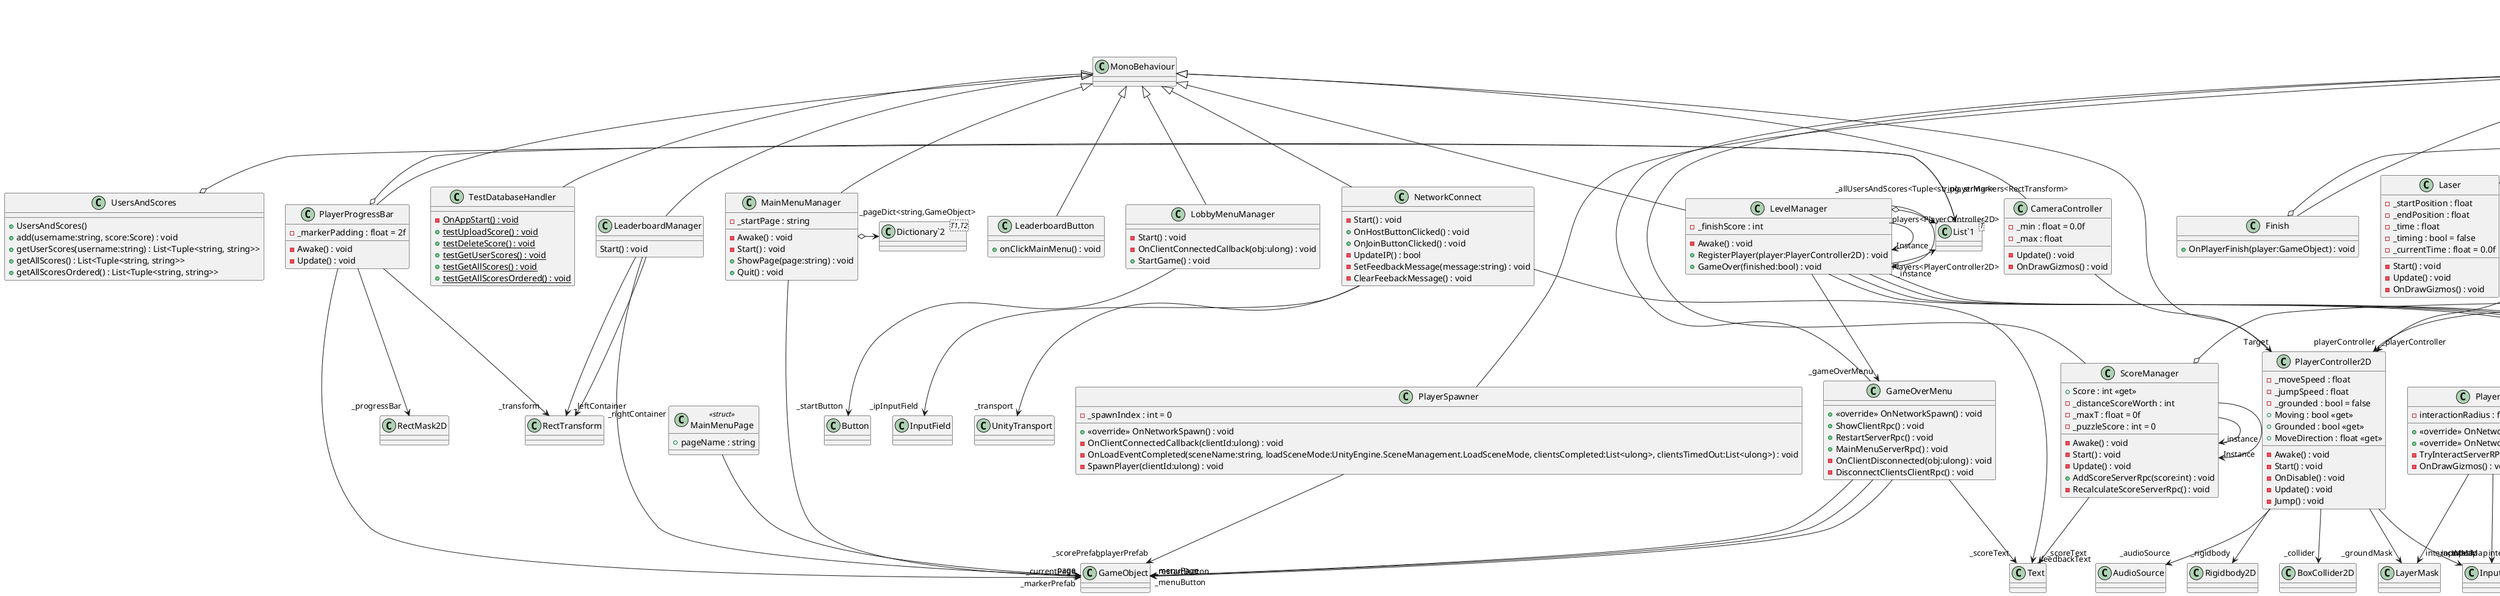 @startuml
class DatabaseHandler {
    - <<const>> projectId : string = "comp3018-team7"
    - databaseUrl : string
    + DatabaseHandler()
    + DatabaseHandler(url:string)
    + postScore(username:string, score:int, callback:PostScoreCallback) : void
    + getUserScores(username:string, callback:GetUserScoresCallback) : void
    + getAllScores(callback:GetAllScoresCallback) : void
    + deleteUserScores(username:string, callback:DeleteUserScoresCallback) : void
    + deleteAtUrl(url:string, callback:DeleteAtUrlCallback) : void
}
class "List`1"<T> {
}
class Score {
    + score : string
    + Score(score:string)
}
class TestDatabaseHandler {
    - {static} OnAppStart() : void
    + {static} testUploadScore() : void
    + {static} testDeleteScore() : void
    + {static} testGetUserScores() : void
    + {static} testGetAllScores() : void
    + {static} testGetAllScoresOrdered() : void
}
MonoBehaviour <|-- TestDatabaseHandler
class UsersAndScores {
    + UsersAndScores()
    + add(username:string, score:Score) : void
    + getUserScores(username:string) : List<Tuple<string, string>>
    + getAllScores() : List<Tuple<string, string>>
    + getAllScoresOrdered() : List<Tuple<string, string>>
}
class "List`1"<T> {
}
UsersAndScores o-> "_allUsersAndScores<Tuple<string, string>>" "List`1"
class GameOverMenu {
    + <<override>> OnNetworkSpawn() : void
    + ShowClientRpc() : void
    + RestartServerRpc() : void
    + MainMenuServerRpc() : void
    - OnClientDisconnected(obj:ulong) : void
    - DisconnectClientsClientRpc() : void
}
NetworkBehaviour <|-- GameOverMenu
GameOverMenu --> "_menuPage" GameObject
GameOverMenu --> "_scoreText" Text
GameOverMenu --> "_menuButton" GameObject
GameOverMenu --> "_restartButton" GameObject
class LobbyMenuManager {
    - Start() : void
    - OnClientConnectedCallback(obj:ulong) : void
    + StartGame() : void
}
MonoBehaviour <|-- LobbyMenuManager
LobbyMenuManager --> "_startButton" Button
class MainMenuPage <<struct>> {
    + pageName : string
}
class MainMenuManager {
    - _startPage : string
    - Awake() : void
    - Start() : void
    + ShowPage(page:string) : void
    + Quit() : void
}
class "Dictionary`2"<T1,T2> {
}
MainMenuPage --> "page" GameObject
MonoBehaviour <|-- MainMenuManager
MainMenuManager o-> "_pageDict<string,GameObject>" "Dictionary`2"
MainMenuManager --> "_currentPage" GameObject
class NetworkConnect {
    - Start() : void
    + OnHostButtonClicked() : void
    + OnJoinButtonClicked() : void
    - UpdateIP() : bool
    - SetFeedbackMessage(message:string) : void
    - ClearFeebackMessage() : void
}
MonoBehaviour <|-- NetworkConnect
NetworkConnect --> "_ipInputField" InputField
NetworkConnect --> "_feedbackText" Text
NetworkConnect --> "_transport" UnityTransport
class ClientPlayer {
    - Awake() : void
    + <<override>> OnNetworkSpawn() : void
}
NetworkBehaviour <|-- ClientPlayer
ClientPlayer --> "_playerController" PlayerController2D
class PlayerSpawner {
    - _spawnIndex : int = 0
    + <<override>> OnNetworkSpawn() : void
    - OnClientConnectedCallback(clientId:ulong) : void
    - OnLoadEventCompleted(sceneName:string, loadSceneMode:UnityEngine.SceneManagement.LoadSceneMode, clientsCompleted:List<ulong>, clientsTimedOut:List<ulong>) : void
    - SpawnPlayer(clientId:ulong) : void
}
NetworkBehaviour <|-- PlayerSpawner
PlayerSpawner --> "_playerPrefab" GameObject
class Laser {
    - _startPosition : float
    - _endPosition : float
    - _time : float
    - _timing : bool = false
    - _currentTime : float = 0.0f
    - Start() : void
    - Update() : void
    - OnDrawGizmos() : void
}
NetworkBehaviour <|-- Laser
class Finish {
    + OnPlayerFinish(player:GameObject) : void
}
class "HashSet`1"<T> {
}
NetworkBehaviour <|-- Finish
Finish o-> "_finishedPlayers<ulong>" "HashSet`1"
class LevelManager {
    - _finishScore : int
    - Awake() : void
    + RegisterPlayer(player:PlayerController2D) : void
    + GameOver(finished:bool) : void
}
class "List`1"<T> {
}
MonoBehaviour <|-- LevelManager
LevelManager --> "Instance" LevelManager
LevelManager --> "_instance" LevelManager
LevelManager --> "Players<PlayerController2D>" "List`1"
LevelManager --> "Laser" Transform
LevelManager --> "Finish" Transform
LevelManager --> "_laser" Transform
LevelManager --> "_finish" Transform
LevelManager --> "_gameOverMenu" GameOverMenu
LevelManager o-> "_players<PlayerController2D>" "List`1"
class PlayerProgressBar {
    - _markerPadding : float = 2f
    - Awake() : void
    - Update() : void
}
class "List`1"<T> {
}
MonoBehaviour <|-- PlayerProgressBar
PlayerProgressBar --> "_progressBar" RectMask2D
PlayerProgressBar --> "_markerPrefab" GameObject
PlayerProgressBar --> "_transform" RectTransform
PlayerProgressBar o-> "_playerMarkers<RectTransform>" "List`1"
class LeaderboardButton {
    + onClickMainMenu() : void
}
MonoBehaviour <|-- LeaderboardButton
class LeaderboardManager {
    Start() : void
}
MonoBehaviour <|-- LeaderboardManager
LeaderboardManager --> "_leftContainer" RectTransform
LeaderboardManager --> "_rightContainer" RectTransform
LeaderboardManager --> "_scorePrefab" GameObject
class CameraController {
    - _min : float = 0.0f
    - _max : float
    - Update() : void
    - OnDrawGizmos() : void
}
MonoBehaviour <|-- CameraController
CameraController --> "Target" PlayerController2D
class PlayerGraphicsController {
    - Awake() : void
    - Update() : void
}
class "NetworkVariable`1"<T> {
}
NetworkBehaviour <|-- PlayerGraphicsController
PlayerGraphicsController --> "playerRenderer" SpriteRenderer
PlayerGraphicsController --> "markerRenderer" SpriteRenderer
PlayerGraphicsController --> "ownerColor" Color
PlayerGraphicsController --> "otherColor" Color
PlayerGraphicsController --> "playerController" PlayerController2D
PlayerGraphicsController --> "animator" Animator
PlayerGraphicsController o-> "_flip<bool>" "NetworkVariable`1"
class PlayerInteract {
    - interactionRadius : float
    + <<override>> OnNetworkSpawn() : void
    + <<override>> OnNetworkDespawn() : void
    - TryInteractServerRPC() : void
    - OnDrawGizmos() : void
}
NetworkBehaviour <|-- PlayerInteract
PlayerInteract --> "interactionOffset" Vector2
PlayerInteract --> "interactMask" LayerMask
PlayerInteract --> "inputMap" InputMap
class PlayerController2D {
    - _moveSpeed : float
    - _jumpSpeed : float
    - _grounded : bool = false
    + Moving : bool <<get>>
    + Grounded : bool <<get>>
    + MoveDirection : float <<get>>
    - Awake() : void
    - Start() : void
    - OnDisable() : void
    - Update() : void
    - Jump() : void
}
MonoBehaviour <|-- PlayerController2D
PlayerController2D --> "_groundMask" LayerMask
PlayerController2D --> "_inputMap" InputMap
PlayerController2D --> "_rigidbody" Rigidbody2D
PlayerController2D --> "_collider" BoxCollider2D
PlayerController2D --> "_audioSource" AudioSource
class ScoreManager {
    + Score : int <<get>>
    - _distanceScoreWorth : int
    - _maxT : float = 0f
    - _puzzleScore : int = 0
    - Awake() : void
    - Start() : void
    - Update() : void
    + AddScoreServerRpc(score:int) : void
    - RecalculateScoreServerRpc() : void
}
class "NetworkVariable`1"<T> {
}
NetworkBehaviour <|-- ScoreManager
ScoreManager --> "_instance" ScoreManager
ScoreManager --> "Instance" ScoreManager
ScoreManager --> "_scoreText" Text
ScoreManager o-> "_score<int>" "NetworkVariable`1"
class ClientEventInteractable {
    + Interact() : void
    - PerformEventClientRpc() : void
}
NetworkBehaviour <|-- ClientEventInteractable
IInteractable <|-- ClientEventInteractable
ClientEventInteractable --> "onInteract" UnityEvent
interface IInteractable {
    + Interact() : void
}
class PlayerTouch {
    - OnTriggerEnter2D(collision:Collider2D) : void
}
class "UnityEvent`1"<T> {
}
NetworkBehaviour <|-- PlayerTouch
PlayerTouch --> "_onPlayerTouch<GameObject>" "UnityEvent`1"
class PatternPuzzle {
    - _sequenceLength : int
    - _barrierOpenTime : float
    - _upperStart : float
    - _upperEnd : float
    - _lowerStart : float
    - _lowerEnd : float
    - _currentMatches : int = 0
    - _finished : bool = false
    - _barrierTimer : float = 0.0f
    + <<override>> OnNetworkSpawn() : void
    - Update() : void
    + AttemptMatchServerRpc(pattern:int) : void
    - ShowNewPatternServerRpc() : void
    - OnPatternSuccessClientRpc() : void
}
class "NetworkVariable`1"<T> {
}
Puzzle <|-- PatternPuzzle
PatternPuzzle --> "_targetScreen" SpriteRenderer
PatternPuzzle --> "_upperBarrier" Transform
PatternPuzzle --> "_lowerBarrier" Transform
PatternPuzzle o-> "_currentPattern<int>" "NetworkVariable`1"
class PatternPuzzleInteractable {
    + <<override>> OnNetworkSpawn() : void
    + SetPatternServerRpc(pattern:int) : void
    - RefreshDisplayedPattern() : void
    + Interact() : void
}
class "NetworkVariable`1"<T> {
}
NetworkBehaviour <|-- PatternPuzzleInteractable
IInteractable <|-- PatternPuzzleInteractable
PatternPuzzleInteractable --> "_screen" SpriteRenderer
PatternPuzzleInteractable --> "_patternPuzzle" PatternPuzzle
PatternPuzzleInteractable --> "_switchAnimator" Animator
PatternPuzzleInteractable o-> "_pattern<int>" "NetworkVariable`1"
abstract class Puzzle {
    - _completionScore : int
    # PuzzleCompletedServerRpc() : void
}
NetworkBehaviour <|-- Puzzle
@enduml
